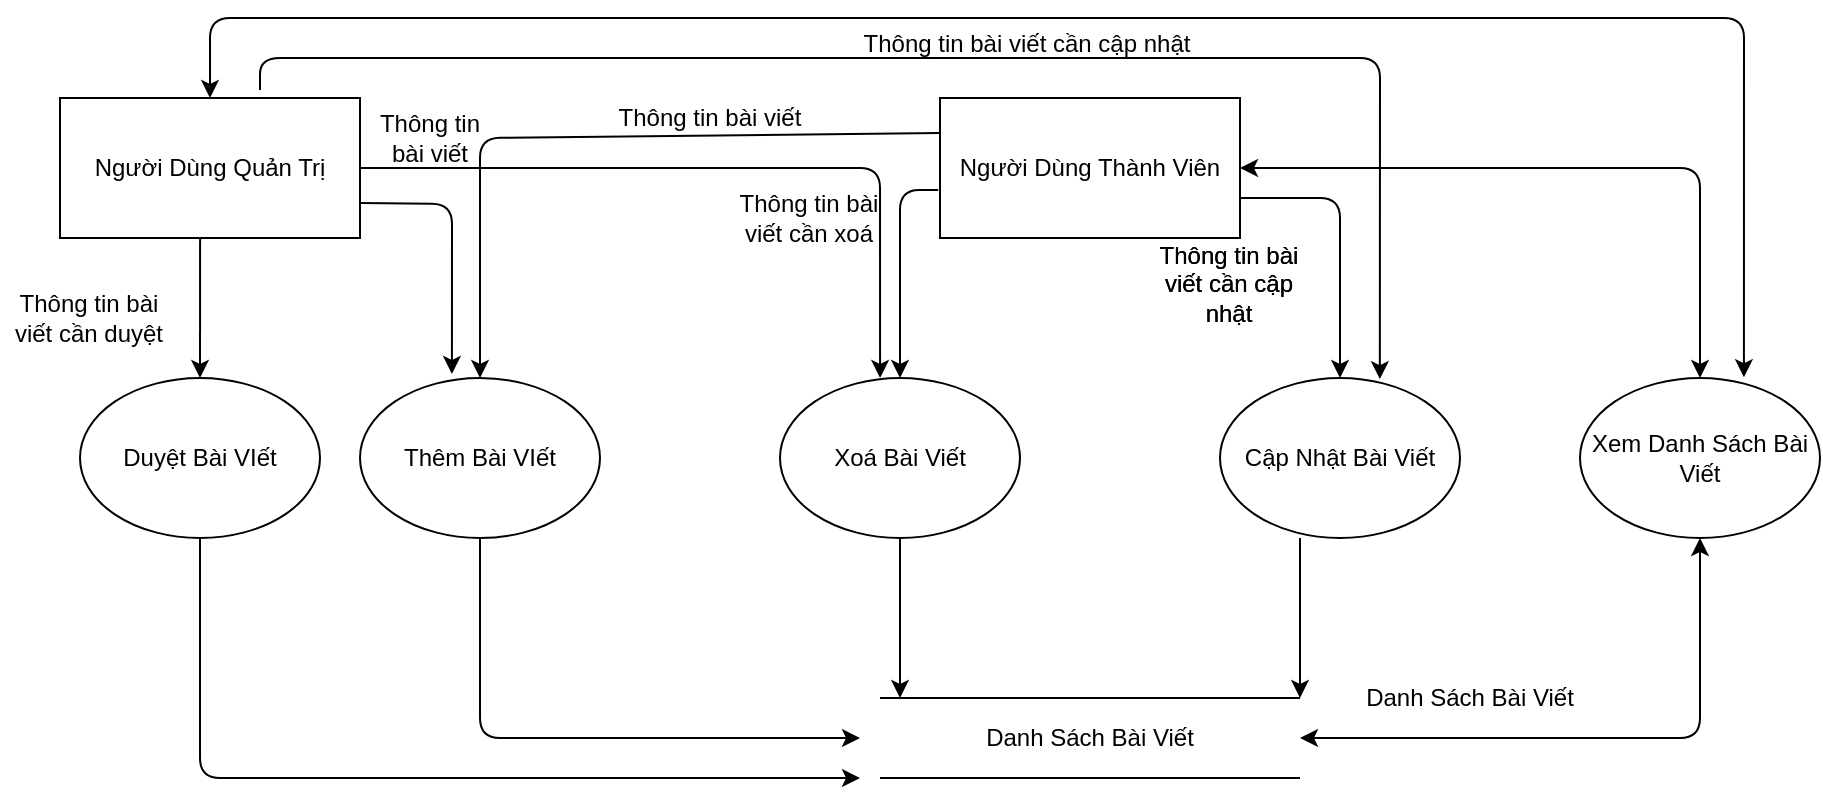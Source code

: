 <mxfile version="13.7.3" type="device"><diagram id="1jHpxjmyNy9Hb_5Lm6Ym" name="Page-1"><mxGraphModel dx="2067" dy="1828" grid="1" gridSize="10" guides="1" tooltips="1" connect="1" arrows="1" fold="1" page="1" pageScale="1" pageWidth="827" pageHeight="1169" math="0" shadow="0"><root><mxCell id="0"/><mxCell id="1" parent="0"/><mxCell id="mXNDSDdeblQdyTRIlrRe-1" value="Người Dùng Thành Viên" style="rounded=0;whiteSpace=wrap;html=1;" parent="1" vertex="1"><mxGeometry x="370" y="40" width="150" height="70" as="geometry"/></mxCell><mxCell id="mXNDSDdeblQdyTRIlrRe-2" value="Thêm Bài VIết" style="ellipse;whiteSpace=wrap;html=1;" parent="1" vertex="1"><mxGeometry x="80" y="180" width="120" height="80" as="geometry"/></mxCell><mxCell id="mXNDSDdeblQdyTRIlrRe-3" value="Xoá Bài Viết" style="ellipse;whiteSpace=wrap;html=1;" parent="1" vertex="1"><mxGeometry x="290" y="180" width="120" height="80" as="geometry"/></mxCell><mxCell id="mXNDSDdeblQdyTRIlrRe-4" value="Cập Nhật Bài Viết" style="ellipse;whiteSpace=wrap;html=1;" parent="1" vertex="1"><mxGeometry x="510" y="180" width="120" height="80" as="geometry"/></mxCell><mxCell id="mXNDSDdeblQdyTRIlrRe-5" value="Xem Danh Sách Bài Viết" style="ellipse;whiteSpace=wrap;html=1;" parent="1" vertex="1"><mxGeometry x="690" y="180" width="120" height="80" as="geometry"/></mxCell><mxCell id="mXNDSDdeblQdyTRIlrRe-6" value="" style="endArrow=classic;html=1;entryX=0.5;entryY=0;entryDx=0;entryDy=0;exitX=0;exitY=0.25;exitDx=0;exitDy=0;" parent="1" source="mXNDSDdeblQdyTRIlrRe-1" target="mXNDSDdeblQdyTRIlrRe-2" edge="1"><mxGeometry width="50" height="50" relative="1" as="geometry"><mxPoint x="160" y="160" as="sourcePoint"/><mxPoint x="210" y="110" as="targetPoint"/><Array as="points"><mxPoint x="140" y="60"/></Array></mxGeometry></mxCell><mxCell id="mXNDSDdeblQdyTRIlrRe-8" value="" style="endArrow=none;html=1;" parent="1" edge="1"><mxGeometry width="50" height="50" relative="1" as="geometry"><mxPoint x="340" y="380" as="sourcePoint"/><mxPoint x="550" y="380" as="targetPoint"/></mxGeometry></mxCell><mxCell id="mXNDSDdeblQdyTRIlrRe-9" value="" style="endArrow=none;html=1;" parent="1" edge="1"><mxGeometry width="50" height="50" relative="1" as="geometry"><mxPoint x="340" y="340" as="sourcePoint"/><mxPoint x="550" y="340" as="targetPoint"/></mxGeometry></mxCell><mxCell id="mXNDSDdeblQdyTRIlrRe-10" value="Danh Sách Bài Viết " style="text;html=1;strokeColor=none;fillColor=none;align=center;verticalAlign=middle;whiteSpace=wrap;rounded=0;" parent="1" vertex="1"><mxGeometry x="360" y="350" width="170" height="20" as="geometry"/></mxCell><mxCell id="mXNDSDdeblQdyTRIlrRe-11" value="" style="endArrow=classic;html=1;exitX=0.5;exitY=1;exitDx=0;exitDy=0;" parent="1" source="mXNDSDdeblQdyTRIlrRe-2" edge="1"><mxGeometry width="50" height="50" relative="1" as="geometry"><mxPoint x="160" y="360" as="sourcePoint"/><mxPoint x="330" y="360" as="targetPoint"/><Array as="points"><mxPoint x="140" y="360"/></Array></mxGeometry></mxCell><mxCell id="mXNDSDdeblQdyTRIlrRe-12" value="" style="endArrow=classic;html=1;exitX=-0.006;exitY=0.657;exitDx=0;exitDy=0;exitPerimeter=0;" parent="1" source="mXNDSDdeblQdyTRIlrRe-1" target="mXNDSDdeblQdyTRIlrRe-3" edge="1"><mxGeometry width="50" height="50" relative="1" as="geometry"><mxPoint x="290" y="160" as="sourcePoint"/><mxPoint x="340" y="110" as="targetPoint"/><Array as="points"><mxPoint x="350" y="86"/></Array></mxGeometry></mxCell><mxCell id="mXNDSDdeblQdyTRIlrRe-13" value="" style="endArrow=classic;html=1;" parent="1" target="mXNDSDdeblQdyTRIlrRe-4" edge="1"><mxGeometry width="50" height="50" relative="1" as="geometry"><mxPoint x="520" y="90" as="sourcePoint"/><mxPoint x="510" y="160" as="targetPoint"/><Array as="points"><mxPoint x="570" y="90"/></Array></mxGeometry></mxCell><mxCell id="mXNDSDdeblQdyTRIlrRe-14" value="" style="endArrow=classic;startArrow=classic;html=1;exitX=1;exitY=0.5;exitDx=0;exitDy=0;entryX=0.5;entryY=0;entryDx=0;entryDy=0;" parent="1" source="mXNDSDdeblQdyTRIlrRe-1" target="mXNDSDdeblQdyTRIlrRe-5" edge="1"><mxGeometry width="50" height="50" relative="1" as="geometry"><mxPoint x="640" y="70" as="sourcePoint"/><mxPoint x="760" y="170" as="targetPoint"/><Array as="points"><mxPoint x="750" y="75"/></Array></mxGeometry></mxCell><mxCell id="mXNDSDdeblQdyTRIlrRe-15" value="" style="endArrow=classic;startArrow=classic;html=1;entryX=0.5;entryY=1;entryDx=0;entryDy=0;" parent="1" target="mXNDSDdeblQdyTRIlrRe-5" edge="1"><mxGeometry width="50" height="50" relative="1" as="geometry"><mxPoint x="550" y="360" as="sourcePoint"/><mxPoint x="680" y="280" as="targetPoint"/><Array as="points"><mxPoint x="750" y="360"/></Array></mxGeometry></mxCell><mxCell id="mXNDSDdeblQdyTRIlrRe-16" value="" style="endArrow=classic;html=1;exitX=0.5;exitY=1;exitDx=0;exitDy=0;" parent="1" source="mXNDSDdeblQdyTRIlrRe-3" edge="1"><mxGeometry width="50" height="50" relative="1" as="geometry"><mxPoint x="380" y="320" as="sourcePoint"/><mxPoint x="350" y="340" as="targetPoint"/></mxGeometry></mxCell><mxCell id="mXNDSDdeblQdyTRIlrRe-17" value="" style="endArrow=classic;html=1;" parent="1" edge="1"><mxGeometry width="50" height="50" relative="1" as="geometry"><mxPoint x="550" y="260" as="sourcePoint"/><mxPoint x="550" y="340" as="targetPoint"/></mxGeometry></mxCell><mxCell id="mXNDSDdeblQdyTRIlrRe-18" value="Thông tin bài viết" style="text;html=1;strokeColor=none;fillColor=none;align=center;verticalAlign=middle;whiteSpace=wrap;rounded=0;" parent="1" vertex="1"><mxGeometry x="190" y="40" width="130" height="20" as="geometry"/></mxCell><mxCell id="mXNDSDdeblQdyTRIlrRe-19" value="Thông tin bài viết cần xoá" style="text;html=1;strokeColor=none;fillColor=none;align=center;verticalAlign=middle;whiteSpace=wrap;rounded=0;" parent="1" vertex="1"><mxGeometry x="260" y="80" width="89" height="40" as="geometry"/></mxCell><mxCell id="mXNDSDdeblQdyTRIlrRe-20" value="&lt;div&gt;Thông tin bài viết cần cập nhật&lt;/div&gt;&lt;div&gt;&lt;br&gt;&lt;/div&gt;" style="text;html=1;strokeColor=none;fillColor=none;align=center;verticalAlign=middle;whiteSpace=wrap;rounded=0;" parent="1" vertex="1"><mxGeometry x="470" y="120" width="89" height="40" as="geometry"/></mxCell><mxCell id="mXNDSDdeblQdyTRIlrRe-24" value="Danh Sách Bài Viết " style="text;html=1;strokeColor=none;fillColor=none;align=center;verticalAlign=middle;whiteSpace=wrap;rounded=0;" parent="1" vertex="1"><mxGeometry x="550" y="330" width="170" height="20" as="geometry"/></mxCell><mxCell id="mXNDSDdeblQdyTRIlrRe-25" value="Người Dùng Quản Trị" style="rounded=0;whiteSpace=wrap;html=1;" parent="1" vertex="1"><mxGeometry x="-70" y="40" width="150" height="70" as="geometry"/></mxCell><mxCell id="mXNDSDdeblQdyTRIlrRe-26" value="Duyệt Bài VIết" style="ellipse;whiteSpace=wrap;html=1;" parent="1" vertex="1"><mxGeometry x="-60" y="180" width="120" height="80" as="geometry"/></mxCell><mxCell id="mXNDSDdeblQdyTRIlrRe-27" value="" style="endArrow=classic;html=1;exitX=0.467;exitY=1;exitDx=0;exitDy=0;entryX=0.5;entryY=0;entryDx=0;entryDy=0;exitPerimeter=0;" parent="1" source="mXNDSDdeblQdyTRIlrRe-25" target="mXNDSDdeblQdyTRIlrRe-26" edge="1"><mxGeometry width="50" height="50" relative="1" as="geometry"><mxPoint x="4.58" y="120" as="sourcePoint"/><mxPoint x="4.58" y="180" as="targetPoint"/></mxGeometry></mxCell><mxCell id="mXNDSDdeblQdyTRIlrRe-28" value="" style="endArrow=classic;html=1;exitX=0.5;exitY=1;exitDx=0;exitDy=0;" parent="1" source="mXNDSDdeblQdyTRIlrRe-26" edge="1"><mxGeometry width="50" height="50" relative="1" as="geometry"><mxPoint x="-120" y="430" as="sourcePoint"/><mxPoint x="330" y="380" as="targetPoint"/><Array as="points"><mxPoint y="380"/></Array></mxGeometry></mxCell><mxCell id="mXNDSDdeblQdyTRIlrRe-29" value="Thông tin bài viết cần duyệt" style="text;html=1;strokeColor=none;fillColor=none;align=center;verticalAlign=middle;whiteSpace=wrap;rounded=0;" parent="1" vertex="1"><mxGeometry x="-100" y="130" width="89" height="40" as="geometry"/></mxCell><mxCell id="ng079Tsv4dADGoUWAipw-1" value="" style="endArrow=classic;html=1;entryX=0.383;entryY=-0.025;entryDx=0;entryDy=0;entryPerimeter=0;exitX=1;exitY=0.75;exitDx=0;exitDy=0;" edge="1" parent="1" source="mXNDSDdeblQdyTRIlrRe-25" target="mXNDSDdeblQdyTRIlrRe-2"><mxGeometry width="50" height="50" relative="1" as="geometry"><mxPoint x="50" y="180" as="sourcePoint"/><mxPoint x="100" y="130" as="targetPoint"/><Array as="points"><mxPoint x="126" y="93"/></Array></mxGeometry></mxCell><mxCell id="ng079Tsv4dADGoUWAipw-2" value="Thông tin bài viết" style="text;html=1;strokeColor=none;fillColor=none;align=center;verticalAlign=middle;whiteSpace=wrap;rounded=0;" vertex="1" parent="1"><mxGeometry x="80" y="50" width="70" height="20" as="geometry"/></mxCell><mxCell id="ng079Tsv4dADGoUWAipw-3" value="" style="endArrow=classic;html=1;exitX=1;exitY=0.5;exitDx=0;exitDy=0;entryX=0.417;entryY=0;entryDx=0;entryDy=0;entryPerimeter=0;" edge="1" parent="1" source="mXNDSDdeblQdyTRIlrRe-25" target="mXNDSDdeblQdyTRIlrRe-3"><mxGeometry width="50" height="50" relative="1" as="geometry"><mxPoint x="170" y="130" as="sourcePoint"/><mxPoint x="220" y="80" as="targetPoint"/><Array as="points"><mxPoint x="340" y="75"/></Array></mxGeometry></mxCell><mxCell id="ng079Tsv4dADGoUWAipw-4" style="edgeStyle=orthogonalEdgeStyle;rounded=0;orthogonalLoop=1;jettySize=auto;html=1;exitX=0.5;exitY=1;exitDx=0;exitDy=0;" edge="1" parent="1" source="mXNDSDdeblQdyTRIlrRe-19" target="mXNDSDdeblQdyTRIlrRe-19"><mxGeometry relative="1" as="geometry"/></mxCell><mxCell id="ng079Tsv4dADGoUWAipw-5" value="" style="endArrow=classic;html=1;entryX=0.666;entryY=0.007;entryDx=0;entryDy=0;entryPerimeter=0;" edge="1" parent="1" target="mXNDSDdeblQdyTRIlrRe-4"><mxGeometry width="50" height="50" relative="1" as="geometry"><mxPoint x="30" y="36" as="sourcePoint"/><mxPoint x="595" y="183" as="targetPoint"/><Array as="points"><mxPoint x="30" y="20"/><mxPoint x="590" y="20"/></Array></mxGeometry></mxCell><mxCell id="ng079Tsv4dADGoUWAipw-6" value="&lt;div&gt;Thông tin bài viết cần cập nhật&lt;/div&gt;&lt;div&gt;&lt;br&gt;&lt;/div&gt;" style="text;html=1;strokeColor=none;fillColor=none;align=center;verticalAlign=middle;whiteSpace=wrap;rounded=0;" vertex="1" parent="1"><mxGeometry x="470" y="120" width="89" height="40" as="geometry"/></mxCell><mxCell id="ng079Tsv4dADGoUWAipw-7" value="" style="endArrow=classic;startArrow=classic;html=1;entryX=0.683;entryY=-0.005;entryDx=0;entryDy=0;entryPerimeter=0;" edge="1" parent="1" source="mXNDSDdeblQdyTRIlrRe-25" target="mXNDSDdeblQdyTRIlrRe-5"><mxGeometry width="50" height="50" relative="1" as="geometry"><mxPoint x="5" y="19.289" as="sourcePoint"/><mxPoint x="790" y="-10" as="targetPoint"/><Array as="points"><mxPoint x="5"/><mxPoint x="772"/></Array></mxGeometry></mxCell><mxCell id="ng079Tsv4dADGoUWAipw-8" value="&lt;div&gt;Thông tin bài viết cần cập nhật&lt;/div&gt;&lt;div&gt;&lt;br&gt;&lt;/div&gt;" style="text;html=1;strokeColor=none;fillColor=none;align=center;verticalAlign=middle;whiteSpace=wrap;rounded=0;" vertex="1" parent="1"><mxGeometry x="311" width="204.5" height="40" as="geometry"/></mxCell></root></mxGraphModel></diagram></mxfile>